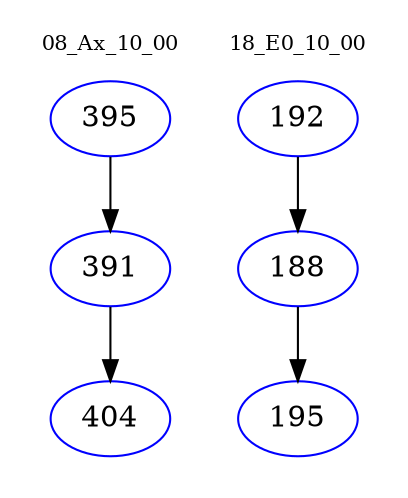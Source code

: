 digraph{
subgraph cluster_0 {
color = white
label = "08_Ax_10_00";
fontsize=10;
T0_395 [label="395", color="blue"]
T0_395 -> T0_391 [color="black"]
T0_391 [label="391", color="blue"]
T0_391 -> T0_404 [color="black"]
T0_404 [label="404", color="blue"]
}
subgraph cluster_1 {
color = white
label = "18_E0_10_00";
fontsize=10;
T1_192 [label="192", color="blue"]
T1_192 -> T1_188 [color="black"]
T1_188 [label="188", color="blue"]
T1_188 -> T1_195 [color="black"]
T1_195 [label="195", color="blue"]
}
}
